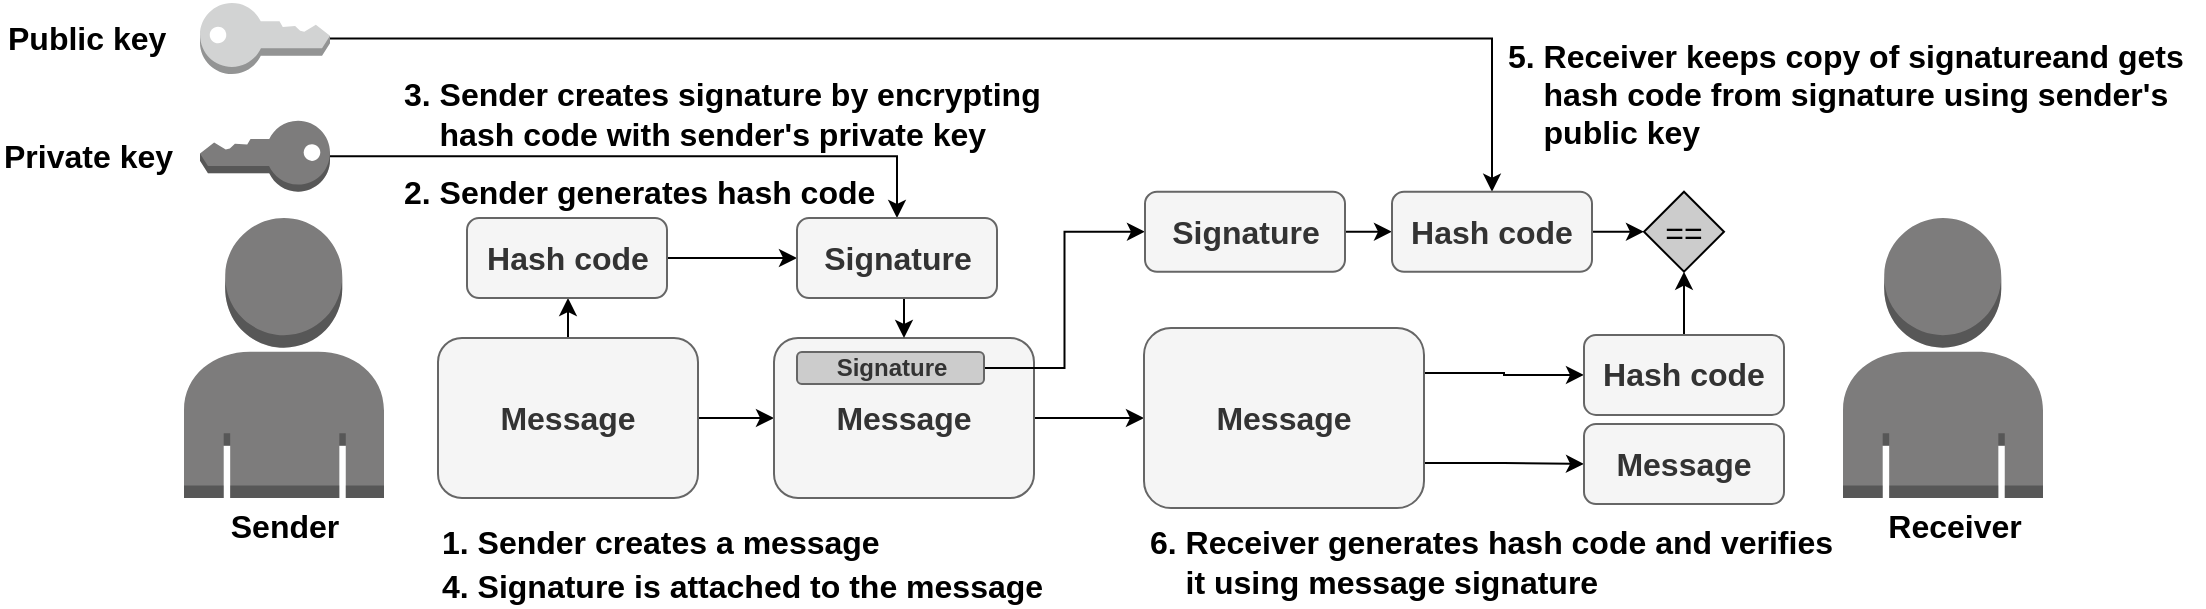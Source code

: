 <mxfile version="12.4.7" type="device"><diagram id="tUWvRJOU_WtrNTEaQdhY" name="Page-1"><mxGraphModel dx="1187" dy="619" grid="1" gridSize="10" guides="1" tooltips="1" connect="1" arrows="1" fold="1" page="1" pageScale="1" pageWidth="1169" pageHeight="827" math="0" shadow="0"><root><mxCell id="0"/><mxCell id="1" parent="0"/><mxCell id="sCGxmIzwHpby1qTB9AMo-19" value="Sender" style="text;html=1;align=center;verticalAlign=middle;resizable=0;points=[];;autosize=1;fontSize=16;fontStyle=1" parent="1" vertex="1"><mxGeometry x="135" y="374" width="70" height="20" as="geometry"/></mxCell><mxCell id="sCGxmIzwHpby1qTB9AMo-4" value="" style="outlineConnect=0;dashed=0;verticalLabelPosition=bottom;verticalAlign=top;align=center;html=1;shape=mxgraph.aws3.user;fillColor=#7D7C7C;gradientColor=none;aspect=fixed;" parent="1" vertex="1"><mxGeometry x="120" y="230" width="100" height="140" as="geometry"/></mxCell><mxCell id="TA3YIyAarYAZDmsDWuBm-1" value="Receiver" style="text;html=1;align=center;verticalAlign=middle;resizable=0;points=[];;autosize=1;fontSize=16;fontStyle=1" vertex="1" parent="1"><mxGeometry x="964.5" y="374" width="80" height="20" as="geometry"/></mxCell><mxCell id="TA3YIyAarYAZDmsDWuBm-2" value="" style="outlineConnect=0;dashed=0;verticalLabelPosition=bottom;verticalAlign=top;align=center;html=1;shape=mxgraph.aws3.user;fillColor=#7D7C7C;gradientColor=none;aspect=fixed;" vertex="1" parent="1"><mxGeometry x="949.5" y="230" width="100" height="140" as="geometry"/></mxCell><mxCell id="TA3YIyAarYAZDmsDWuBm-104" style="edgeStyle=orthogonalEdgeStyle;rounded=0;orthogonalLoop=1;jettySize=auto;html=1;exitX=1;exitY=0.5;exitDx=0;exitDy=0;exitPerimeter=0;entryX=0.5;entryY=0;entryDx=0;entryDy=0;fontSize=16;" edge="1" parent="1" source="TA3YIyAarYAZDmsDWuBm-12" target="TA3YIyAarYAZDmsDWuBm-91"><mxGeometry relative="1" as="geometry"><Array as="points"><mxPoint x="774" y="140"/></Array></mxGeometry></mxCell><mxCell id="TA3YIyAarYAZDmsDWuBm-12" value="" style="outlineConnect=0;dashed=0;verticalLabelPosition=bottom;verticalAlign=top;align=center;html=1;shape=mxgraph.aws3.add_on;fillColor=#D2D3D3;gradientColor=none;aspect=fixed;" vertex="1" parent="1"><mxGeometry x="128" y="122.47" width="65" height="35.53" as="geometry"/></mxCell><mxCell id="TA3YIyAarYAZDmsDWuBm-81" style="edgeStyle=orthogonalEdgeStyle;rounded=0;orthogonalLoop=1;jettySize=auto;html=1;exitX=0;exitY=0.5;exitDx=0;exitDy=0;exitPerimeter=0;entryX=0.5;entryY=0;entryDx=0;entryDy=0;fontSize=16;" edge="1" parent="1" source="TA3YIyAarYAZDmsDWuBm-13" target="TA3YIyAarYAZDmsDWuBm-78"><mxGeometry relative="1" as="geometry"/></mxCell><mxCell id="TA3YIyAarYAZDmsDWuBm-13" value="" style="outlineConnect=0;dashed=0;verticalLabelPosition=bottom;verticalAlign=top;align=center;html=1;shape=mxgraph.aws3.add_on;fillColor=#7D7C7C;gradientColor=none;aspect=fixed;direction=east;flipV=0;flipH=1;" vertex="1" parent="1"><mxGeometry x="128" y="181.32" width="65" height="35.53" as="geometry"/></mxCell><mxCell id="TA3YIyAarYAZDmsDWuBm-14" value="&lt;font style=&quot;font-size: 16px&quot;&gt;Private key&lt;/font&gt;" style="text;html=1;align=left;verticalAlign=middle;resizable=0;points=[];autosize=1;fontStyle=1" vertex="1" parent="1"><mxGeometry x="28" y="189.09" width="100" height="20" as="geometry"/></mxCell><mxCell id="TA3YIyAarYAZDmsDWuBm-15" value="&lt;font style=&quot;font-size: 16px&quot;&gt;Public key&lt;/font&gt;" style="text;html=1;align=left;verticalAlign=middle;resizable=0;points=[];autosize=1;fontStyle=1" vertex="1" parent="1"><mxGeometry x="30" y="130.24" width="90" height="20" as="geometry"/></mxCell><mxCell id="TA3YIyAarYAZDmsDWuBm-52" style="edgeStyle=orthogonalEdgeStyle;rounded=0;orthogonalLoop=1;jettySize=auto;html=1;entryX=0;entryY=0.5;entryDx=0;entryDy=0;fontSize=14;" edge="1" parent="1" source="TA3YIyAarYAZDmsDWuBm-19" target="TA3YIyAarYAZDmsDWuBm-24"><mxGeometry relative="1" as="geometry"/></mxCell><mxCell id="TA3YIyAarYAZDmsDWuBm-77" style="edgeStyle=orthogonalEdgeStyle;rounded=0;orthogonalLoop=1;jettySize=auto;html=1;exitX=0.5;exitY=0;exitDx=0;exitDy=0;fontSize=16;" edge="1" parent="1" source="TA3YIyAarYAZDmsDWuBm-19"><mxGeometry relative="1" as="geometry"><mxPoint x="312" y="270" as="targetPoint"/></mxGeometry></mxCell><mxCell id="TA3YIyAarYAZDmsDWuBm-19" value="Message" style="rounded=1;whiteSpace=wrap;html=1;fillColor=#f5f5f5;align=center;strokeColor=#666666;fontColor=#333333;fontSize=16;fontStyle=1" vertex="1" parent="1"><mxGeometry x="247" y="290" width="130" height="80" as="geometry"/></mxCell><mxCell id="TA3YIyAarYAZDmsDWuBm-42" style="edgeStyle=orthogonalEdgeStyle;rounded=0;orthogonalLoop=1;jettySize=auto;html=1;exitX=1;exitY=0.5;exitDx=0;exitDy=0;entryX=0;entryY=0.5;entryDx=0;entryDy=0;fontSize=14;" edge="1" parent="1" source="TA3YIyAarYAZDmsDWuBm-24" target="TA3YIyAarYAZDmsDWuBm-40"><mxGeometry relative="1" as="geometry"><Array as="points"><mxPoint x="589" y="330"/></Array></mxGeometry></mxCell><mxCell id="TA3YIyAarYAZDmsDWuBm-24" value="Message" style="rounded=1;whiteSpace=wrap;html=1;fillColor=#f5f5f5;align=center;strokeColor=#666666;fontColor=#333333;fontSize=16;fontStyle=1" vertex="1" parent="1"><mxGeometry x="415" y="290" width="130" height="80" as="geometry"/></mxCell><mxCell id="TA3YIyAarYAZDmsDWuBm-35" value="&lt;font style=&quot;font-size: 16px&quot;&gt;5. Receiver keeps copy of signatureand gets&lt;br&gt;&amp;nbsp; &amp;nbsp; hash code from signature using sender's&lt;br&gt;&amp;nbsp; &amp;nbsp; public key&lt;/font&gt;" style="text;html=1;align=left;verticalAlign=middle;resizable=0;points=[];autosize=1;fontSize=16;fontStyle=1" vertex="1" parent="1"><mxGeometry x="780" y="138.0" width="350" height="60" as="geometry"/></mxCell><mxCell id="TA3YIyAarYAZDmsDWuBm-37" value="&lt;font style=&quot;font-size: 16px&quot;&gt;4. Signature is attached to the message&lt;br style=&quot;font-size: 16px&quot;&gt;&lt;/font&gt;" style="text;html=1;align=left;verticalAlign=middle;resizable=0;points=[];autosize=1;fontSize=16;fontStyle=1" vertex="1" parent="1"><mxGeometry x="247" y="404" width="320" height="20" as="geometry"/></mxCell><mxCell id="TA3YIyAarYAZDmsDWuBm-86" style="edgeStyle=orthogonalEdgeStyle;rounded=0;orthogonalLoop=1;jettySize=auto;html=1;exitX=1;exitY=0.75;exitDx=0;exitDy=0;entryX=0;entryY=0.5;entryDx=0;entryDy=0;fontSize=16;" edge="1" parent="1" source="TA3YIyAarYAZDmsDWuBm-40" target="TA3YIyAarYAZDmsDWuBm-53"><mxGeometry relative="1" as="geometry"/></mxCell><mxCell id="TA3YIyAarYAZDmsDWuBm-89" style="edgeStyle=orthogonalEdgeStyle;rounded=0;orthogonalLoop=1;jettySize=auto;html=1;exitX=1;exitY=0.25;exitDx=0;exitDy=0;entryX=0;entryY=0.5;entryDx=0;entryDy=0;fontSize=16;" edge="1" parent="1" source="TA3YIyAarYAZDmsDWuBm-40" target="TA3YIyAarYAZDmsDWuBm-88"><mxGeometry relative="1" as="geometry"/></mxCell><mxCell id="TA3YIyAarYAZDmsDWuBm-40" value="Message" style="rounded=1;whiteSpace=wrap;html=1;fillColor=#f5f5f5;align=center;strokeColor=#666666;fontColor=#333333;fontSize=16;fontStyle=1" vertex="1" parent="1"><mxGeometry x="600" y="285" width="140" height="90" as="geometry"/></mxCell><mxCell id="TA3YIyAarYAZDmsDWuBm-85" style="edgeStyle=orthogonalEdgeStyle;rounded=0;orthogonalLoop=1;jettySize=auto;html=1;exitX=1;exitY=0.5;exitDx=0;exitDy=0;entryX=0;entryY=0.5;entryDx=0;entryDy=0;fontSize=16;" edge="1" parent="1" source="TA3YIyAarYAZDmsDWuBm-31" target="TA3YIyAarYAZDmsDWuBm-84"><mxGeometry relative="1" as="geometry"/></mxCell><mxCell id="TA3YIyAarYAZDmsDWuBm-31" value="Signature" style="rounded=1;whiteSpace=wrap;html=1;fillColor=#CCCCCC;align=center;strokeColor=#666666;fontSize=12;fontStyle=1;fontColor=#333333;" vertex="1" parent="1"><mxGeometry x="426.5" y="297" width="93.5" height="16" as="geometry"/></mxCell><mxCell id="TA3YIyAarYAZDmsDWuBm-53" value="Message" style="rounded=1;whiteSpace=wrap;html=1;fillColor=#f5f5f5;align=center;strokeColor=#666666;fontColor=#333333;fontSize=16;fontStyle=1" vertex="1" parent="1"><mxGeometry x="820" y="333" width="100" height="40" as="geometry"/></mxCell><mxCell id="TA3YIyAarYAZDmsDWuBm-59" value="6. Receiver generates hash code and verifies&lt;br&gt;&amp;nbsp; &amp;nbsp; it using message signature" style="text;html=1;align=left;verticalAlign=middle;resizable=0;points=[];autosize=1;fontSize=16;fontStyle=1" vertex="1" parent="1"><mxGeometry x="600.5" y="382" width="360" height="40" as="geometry"/></mxCell><mxCell id="TA3YIyAarYAZDmsDWuBm-62" value="&lt;font style=&quot;font-size: 16px;&quot;&gt;1. Sender creates a message&lt;/font&gt;" style="text;html=1;align=left;verticalAlign=middle;resizable=0;points=[];autosize=1;fontSize=16;fontStyle=1" vertex="1" parent="1"><mxGeometry x="247" y="382" width="230" height="20" as="geometry"/></mxCell><mxCell id="TA3YIyAarYAZDmsDWuBm-64" value="&lt;font style=&quot;font-size: 16px&quot;&gt;2. Sender generates hash code&lt;/font&gt;" style="text;html=1;align=left;verticalAlign=middle;resizable=0;points=[];autosize=1;fontSize=16;fontStyle=1" vertex="1" parent="1"><mxGeometry x="228" y="207.09" width="250" height="20" as="geometry"/></mxCell><mxCell id="TA3YIyAarYAZDmsDWuBm-80" style="edgeStyle=orthogonalEdgeStyle;rounded=0;orthogonalLoop=1;jettySize=auto;html=1;exitX=1;exitY=0.5;exitDx=0;exitDy=0;fontSize=16;" edge="1" parent="1" source="TA3YIyAarYAZDmsDWuBm-76" target="TA3YIyAarYAZDmsDWuBm-78"><mxGeometry relative="1" as="geometry"/></mxCell><mxCell id="TA3YIyAarYAZDmsDWuBm-76" value="Hash code" style="rounded=1;whiteSpace=wrap;html=1;fillColor=#f5f5f5;align=center;strokeColor=#666666;fontColor=#333333;fontSize=16;fontStyle=1" vertex="1" parent="1"><mxGeometry x="261.5" y="230" width="100" height="40" as="geometry"/></mxCell><mxCell id="TA3YIyAarYAZDmsDWuBm-83" style="edgeStyle=orthogonalEdgeStyle;rounded=0;orthogonalLoop=1;jettySize=auto;html=1;exitX=0.5;exitY=1;exitDx=0;exitDy=0;entryX=0.5;entryY=0;entryDx=0;entryDy=0;fontSize=16;" edge="1" parent="1" source="TA3YIyAarYAZDmsDWuBm-78" target="TA3YIyAarYAZDmsDWuBm-24"><mxGeometry relative="1" as="geometry"/></mxCell><mxCell id="TA3YIyAarYAZDmsDWuBm-78" value="Signature" style="rounded=1;whiteSpace=wrap;html=1;fillColor=#f5f5f5;align=center;strokeColor=#666666;fontColor=#333333;fontSize=16;fontStyle=1" vertex="1" parent="1"><mxGeometry x="426.5" y="230" width="100" height="40" as="geometry"/></mxCell><mxCell id="TA3YIyAarYAZDmsDWuBm-92" style="edgeStyle=orthogonalEdgeStyle;rounded=0;orthogonalLoop=1;jettySize=auto;html=1;exitX=1;exitY=0.5;exitDx=0;exitDy=0;entryX=0;entryY=0.5;entryDx=0;entryDy=0;fontSize=16;" edge="1" parent="1" source="TA3YIyAarYAZDmsDWuBm-84" target="TA3YIyAarYAZDmsDWuBm-91"><mxGeometry relative="1" as="geometry"/></mxCell><mxCell id="TA3YIyAarYAZDmsDWuBm-84" value="Signature" style="rounded=1;whiteSpace=wrap;html=1;fillColor=#f5f5f5;align=center;strokeColor=#666666;fontColor=#333333;fontSize=16;fontStyle=1" vertex="1" parent="1"><mxGeometry x="600.5" y="216.85" width="100" height="40" as="geometry"/></mxCell><mxCell id="TA3YIyAarYAZDmsDWuBm-101" style="edgeStyle=orthogonalEdgeStyle;rounded=0;orthogonalLoop=1;jettySize=auto;html=1;exitX=0.5;exitY=0;exitDx=0;exitDy=0;entryX=0.5;entryY=1;entryDx=0;entryDy=0;fontSize=16;" edge="1" parent="1" source="TA3YIyAarYAZDmsDWuBm-88" target="TA3YIyAarYAZDmsDWuBm-99"><mxGeometry relative="1" as="geometry"/></mxCell><mxCell id="TA3YIyAarYAZDmsDWuBm-88" value="Hash code" style="rounded=1;whiteSpace=wrap;html=1;fillColor=#f5f5f5;align=center;strokeColor=#666666;fontColor=#333333;fontSize=16;fontStyle=1" vertex="1" parent="1"><mxGeometry x="820" y="288.46" width="100" height="40" as="geometry"/></mxCell><mxCell id="TA3YIyAarYAZDmsDWuBm-105" style="edgeStyle=orthogonalEdgeStyle;rounded=0;orthogonalLoop=1;jettySize=auto;html=1;exitX=1;exitY=0.5;exitDx=0;exitDy=0;entryX=0;entryY=0.5;entryDx=0;entryDy=0;fontSize=16;" edge="1" parent="1" source="TA3YIyAarYAZDmsDWuBm-91" target="TA3YIyAarYAZDmsDWuBm-99"><mxGeometry relative="1" as="geometry"/></mxCell><mxCell id="TA3YIyAarYAZDmsDWuBm-91" value="Hash code" style="rounded=1;whiteSpace=wrap;html=1;fillColor=#f5f5f5;align=center;strokeColor=#666666;fontColor=#333333;fontSize=16;fontStyle=1" vertex="1" parent="1"><mxGeometry x="724" y="216.85" width="100" height="40" as="geometry"/></mxCell><mxCell id="TA3YIyAarYAZDmsDWuBm-99" value="==" style="rhombus;whiteSpace=wrap;html=1;fillColor=#CCCCCC;fontSize=16;align=center;" vertex="1" parent="1"><mxGeometry x="850" y="216.85" width="40" height="40" as="geometry"/></mxCell><mxCell id="TA3YIyAarYAZDmsDWuBm-103" value="&lt;font style=&quot;font-size: 16px&quot;&gt;3. Sender creates signature by encrypting&lt;br&gt;&amp;nbsp; &amp;nbsp; hash code with sender's private key&lt;/font&gt;" style="text;html=1;align=left;verticalAlign=middle;resizable=0;points=[];autosize=1;fontSize=16;fontStyle=1" vertex="1" parent="1"><mxGeometry x="228" y="158" width="330" height="40" as="geometry"/></mxCell></root></mxGraphModel></diagram></mxfile>